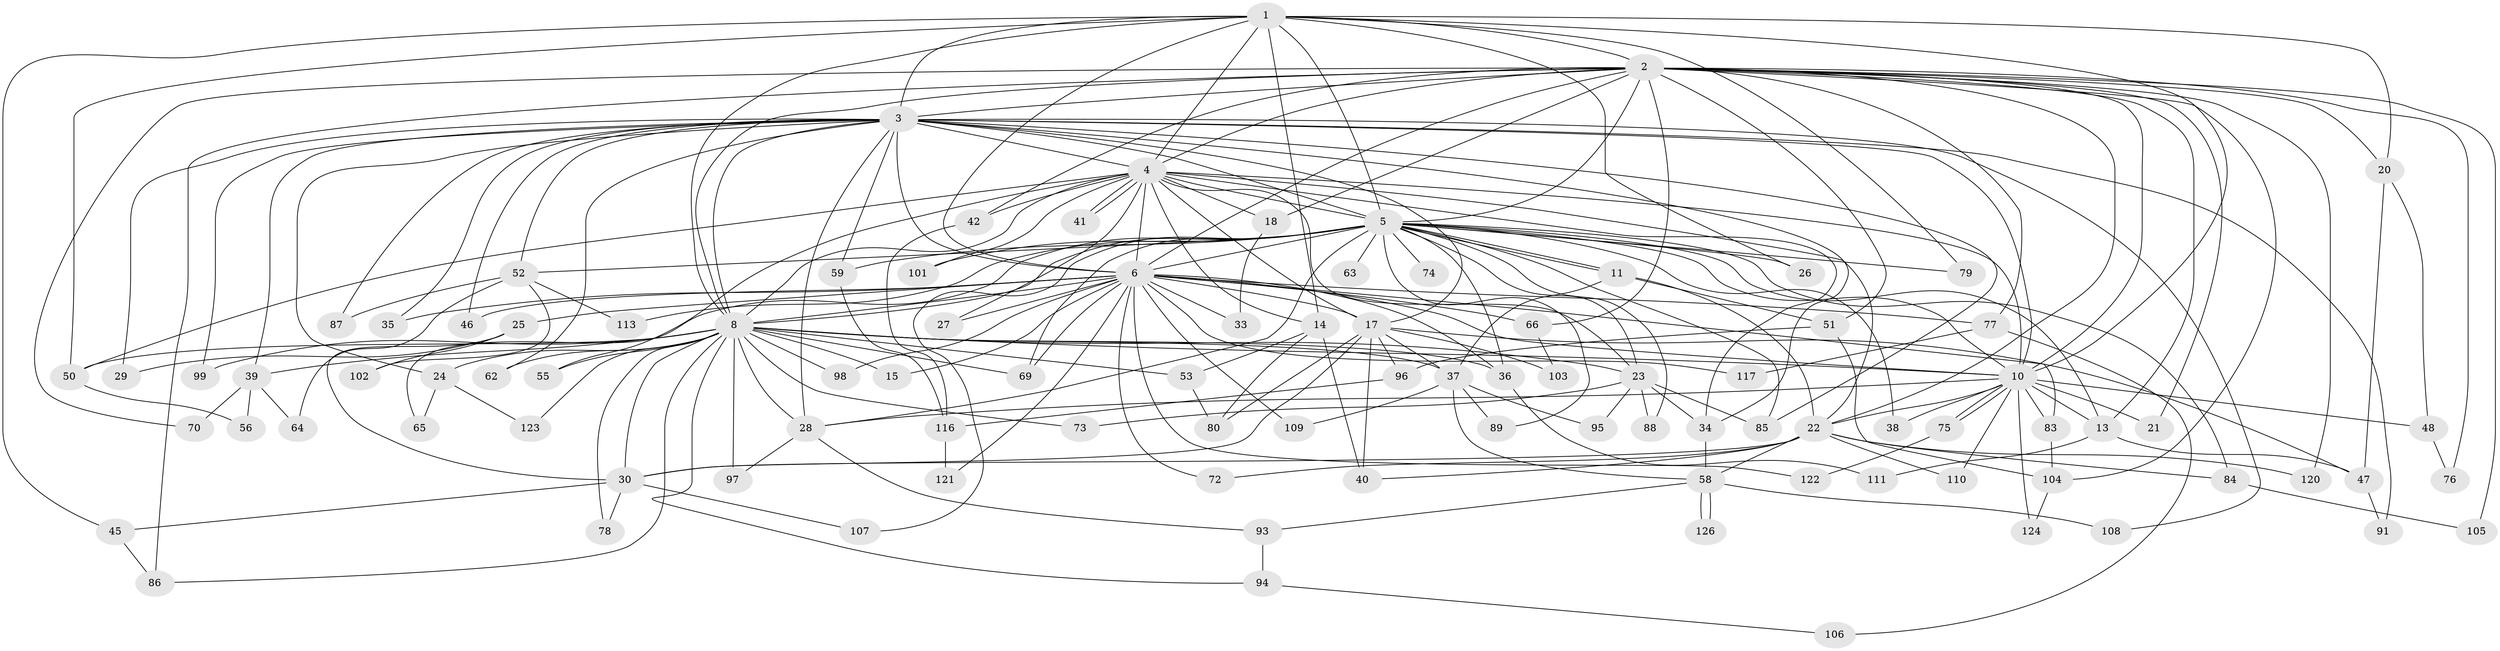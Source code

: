 // original degree distribution, {16: 0.007936507936507936, 25: 0.007936507936507936, 19: 0.007936507936507936, 23: 0.007936507936507936, 29: 0.007936507936507936, 26: 0.007936507936507936, 15: 0.007936507936507936, 31: 0.007936507936507936, 12: 0.007936507936507936, 20: 0.007936507936507936, 5: 0.05555555555555555, 7: 0.031746031746031744, 3: 0.20634920634920634, 9: 0.007936507936507936, 2: 0.5317460317460317, 4: 0.06349206349206349, 6: 0.015873015873015872, 10: 0.007936507936507936}
// Generated by graph-tools (version 1.1) at 2025/11/02/27/25 16:11:04]
// undirected, 98 vertices, 227 edges
graph export_dot {
graph [start="1"]
  node [color=gray90,style=filled];
  1 [super="+19"];
  2 [super="+16"];
  3 [super="+7"];
  4 [super="+71"];
  5 [super="+12"];
  6 [super="+9"];
  8 [super="+68"];
  10 [super="+54"];
  11 [super="+90"];
  13;
  14 [super="+100"];
  15 [super="+32"];
  17 [super="+49"];
  18;
  20;
  21;
  22 [super="+31"];
  23 [super="+67"];
  24;
  25;
  26;
  27;
  28 [super="+43"];
  29;
  30 [super="+44"];
  33;
  34 [super="+125"];
  35;
  36 [super="+61"];
  37 [super="+118"];
  38;
  39;
  40;
  41;
  42;
  45;
  46;
  47 [super="+81"];
  48;
  50 [super="+57"];
  51;
  52;
  53;
  55;
  56;
  58 [super="+60"];
  59;
  62;
  63;
  64;
  65;
  66;
  69 [super="+114"];
  70;
  72;
  73;
  74;
  75;
  76;
  77;
  78;
  79;
  80 [super="+82"];
  83;
  84;
  85 [super="+92"];
  86 [super="+112"];
  87;
  88;
  89;
  91;
  93;
  94;
  95;
  96 [super="+119"];
  97;
  98;
  99;
  101;
  102;
  103;
  104 [super="+115"];
  105;
  106;
  107;
  108;
  109;
  110;
  111;
  113;
  116;
  117;
  120;
  121;
  122;
  123;
  124;
  126;
  1 -- 2 [weight=2];
  1 -- 3 [weight=2];
  1 -- 4;
  1 -- 5;
  1 -- 6 [weight=2];
  1 -- 8;
  1 -- 10;
  1 -- 14;
  1 -- 20;
  1 -- 26;
  1 -- 45;
  1 -- 79;
  1 -- 50;
  2 -- 3 [weight=2];
  2 -- 4;
  2 -- 5 [weight=2];
  2 -- 6 [weight=2];
  2 -- 8;
  2 -- 10;
  2 -- 18;
  2 -- 21;
  2 -- 22;
  2 -- 42;
  2 -- 51;
  2 -- 66;
  2 -- 70;
  2 -- 76;
  2 -- 77;
  2 -- 104;
  2 -- 105;
  2 -- 120;
  2 -- 86;
  2 -- 20;
  2 -- 13;
  3 -- 4 [weight=2];
  3 -- 5 [weight=2];
  3 -- 6 [weight=4];
  3 -- 8 [weight=2];
  3 -- 10 [weight=2];
  3 -- 17;
  3 -- 24;
  3 -- 34;
  3 -- 39;
  3 -- 52;
  3 -- 59;
  3 -- 62;
  3 -- 87;
  3 -- 99;
  3 -- 35;
  3 -- 108;
  3 -- 46;
  3 -- 85;
  3 -- 91;
  3 -- 29;
  3 -- 28;
  4 -- 5;
  4 -- 6 [weight=3];
  4 -- 8;
  4 -- 10;
  4 -- 14;
  4 -- 18;
  4 -- 22;
  4 -- 23;
  4 -- 27;
  4 -- 34;
  4 -- 41;
  4 -- 41;
  4 -- 42;
  4 -- 50;
  4 -- 55;
  4 -- 101;
  4 -- 17;
  5 -- 6 [weight=2];
  5 -- 8;
  5 -- 10;
  5 -- 11;
  5 -- 11;
  5 -- 13;
  5 -- 23;
  5 -- 26;
  5 -- 28;
  5 -- 36;
  5 -- 38;
  5 -- 59;
  5 -- 63 [weight=2];
  5 -- 65;
  5 -- 69;
  5 -- 74 [weight=2];
  5 -- 79;
  5 -- 84;
  5 -- 85;
  5 -- 89;
  5 -- 107;
  5 -- 113;
  5 -- 52;
  5 -- 101;
  5 -- 88;
  6 -- 8 [weight=2];
  6 -- 10 [weight=2];
  6 -- 15;
  6 -- 17;
  6 -- 25 [weight=2];
  6 -- 27;
  6 -- 33;
  6 -- 35;
  6 -- 36;
  6 -- 46;
  6 -- 66;
  6 -- 69;
  6 -- 72;
  6 -- 83;
  6 -- 98;
  6 -- 109;
  6 -- 117;
  6 -- 121;
  6 -- 77;
  6 -- 122;
  8 -- 10;
  8 -- 15 [weight=2];
  8 -- 24;
  8 -- 37;
  8 -- 39;
  8 -- 50;
  8 -- 53;
  8 -- 55;
  8 -- 62;
  8 -- 73;
  8 -- 78;
  8 -- 86;
  8 -- 94;
  8 -- 97;
  8 -- 98;
  8 -- 99;
  8 -- 123;
  8 -- 28;
  8 -- 36;
  8 -- 23;
  8 -- 30;
  8 -- 69;
  10 -- 13;
  10 -- 21;
  10 -- 28;
  10 -- 38;
  10 -- 48;
  10 -- 75;
  10 -- 75;
  10 -- 83;
  10 -- 110;
  10 -- 124;
  10 -- 22;
  11 -- 37;
  11 -- 51;
  11 -- 22;
  13 -- 47;
  13 -- 111;
  14 -- 53;
  14 -- 80;
  14 -- 40;
  17 -- 30;
  17 -- 40;
  17 -- 80;
  17 -- 96;
  17 -- 103;
  17 -- 47;
  17 -- 37;
  18 -- 33;
  20 -- 47;
  20 -- 48;
  22 -- 58;
  22 -- 40;
  22 -- 72;
  22 -- 110;
  22 -- 84;
  22 -- 120;
  22 -- 30;
  23 -- 73;
  23 -- 88;
  23 -- 34;
  23 -- 95;
  23 -- 85;
  24 -- 65;
  24 -- 123;
  25 -- 29;
  25 -- 30;
  25 -- 102;
  28 -- 93;
  28 -- 97;
  30 -- 45;
  30 -- 78;
  30 -- 107;
  34 -- 58;
  36 -- 111;
  37 -- 58;
  37 -- 89;
  37 -- 95;
  37 -- 109;
  39 -- 56;
  39 -- 64;
  39 -- 70;
  42 -- 116;
  45 -- 86;
  47 -- 91;
  48 -- 76;
  50 -- 56;
  51 -- 96;
  51 -- 104;
  52 -- 64;
  52 -- 87;
  52 -- 102;
  52 -- 113;
  53 -- 80;
  58 -- 93;
  58 -- 108;
  58 -- 126;
  58 -- 126;
  59 -- 116;
  66 -- 103;
  75 -- 122;
  77 -- 106;
  77 -- 117;
  83 -- 104;
  84 -- 105;
  93 -- 94;
  94 -- 106;
  96 -- 116;
  104 -- 124;
  116 -- 121;
}
